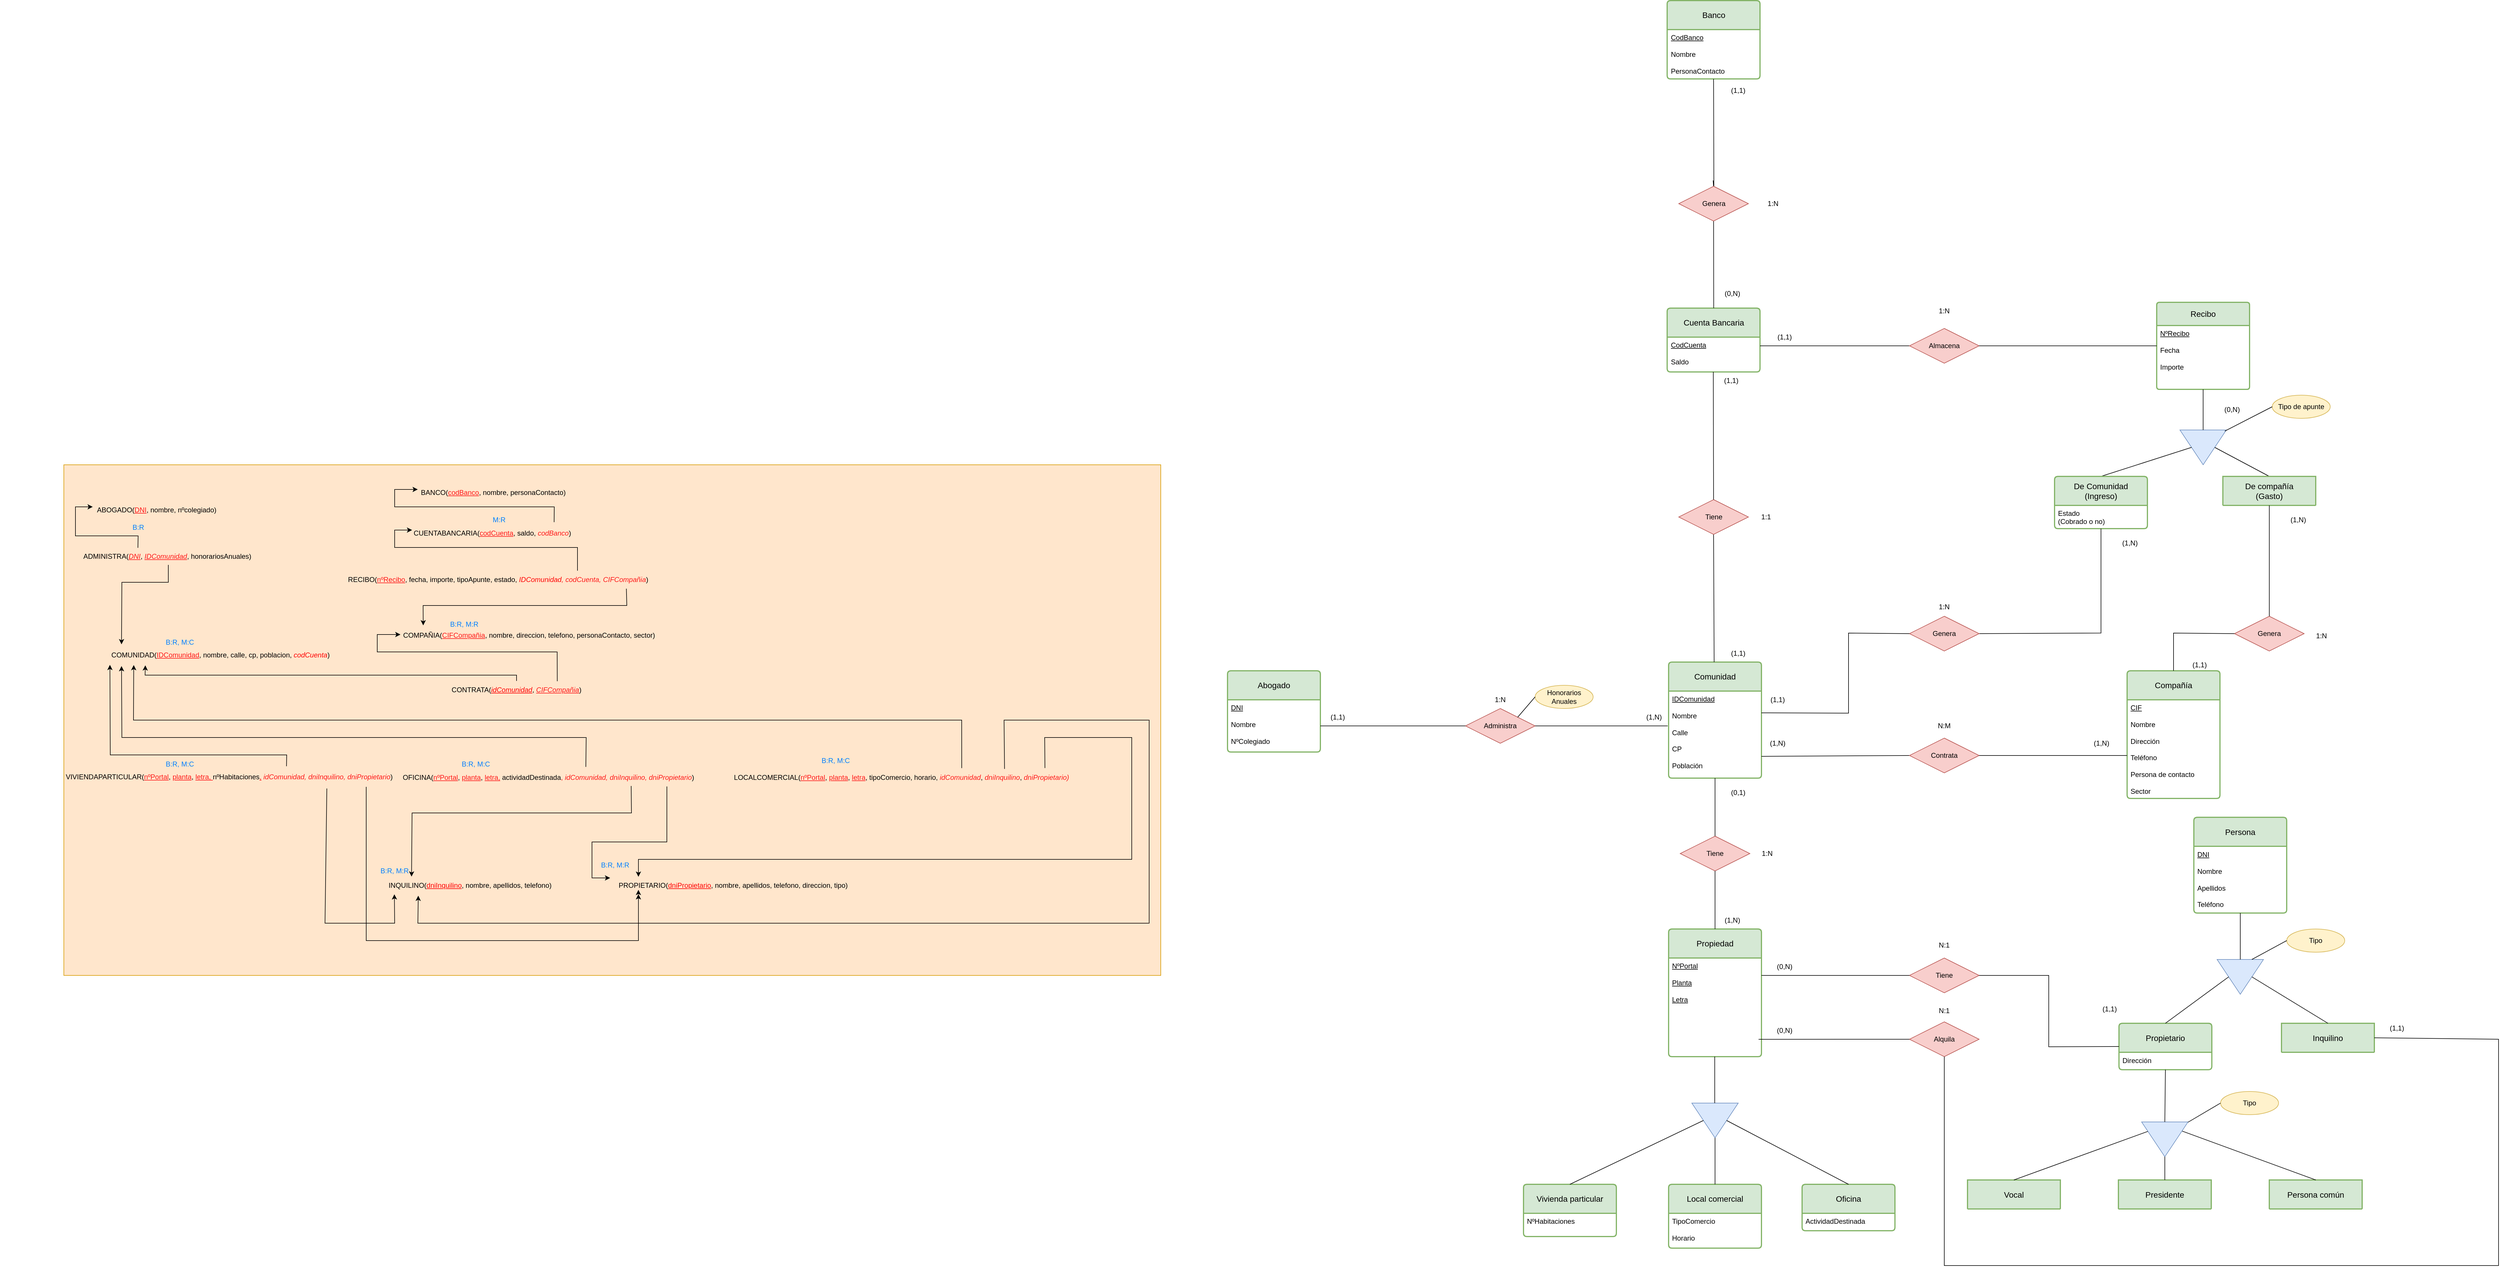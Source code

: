 <mxfile version="23.1.1" type="device">
  <diagram id="R2lEEEUBdFMjLlhIrx00" name="Page-1">
    <mxGraphModel dx="3493" dy="2075" grid="1" gridSize="10" guides="1" tooltips="1" connect="1" arrows="1" fold="1" page="1" pageScale="1" pageWidth="850" pageHeight="1100" math="0" shadow="0" extFonts="Permanent Marker^https://fonts.googleapis.com/css?family=Permanent+Marker">
      <root>
        <mxCell id="0" />
        <mxCell id="1" parent="0" />
        <mxCell id="MXFkP3NZlsPMIFHP9AcY-1" value="Abogado" style="swimlane;childLayout=stackLayout;horizontal=1;startSize=50;horizontalStack=0;rounded=1;fontSize=14;fontStyle=0;strokeWidth=2;resizeParent=0;resizeLast=1;shadow=0;dashed=0;align=center;arcSize=4;whiteSpace=wrap;html=1;fillColor=#d5e8d4;strokeColor=#82b366;" parent="1" vertex="1">
          <mxGeometry x="425" y="205" width="160" height="140" as="geometry" />
        </mxCell>
        <mxCell id="MXFkP3NZlsPMIFHP9AcY-2" value="&lt;u&gt;DNI&lt;br&gt;&lt;/u&gt;&lt;br&gt;Nombre&lt;br&gt;&lt;br&gt;NºColegiado" style="align=left;strokeColor=none;fillColor=none;spacingLeft=4;fontSize=12;verticalAlign=top;resizable=0;rotatable=0;part=1;html=1;" parent="MXFkP3NZlsPMIFHP9AcY-1" vertex="1">
          <mxGeometry y="50" width="160" height="90" as="geometry" />
        </mxCell>
        <mxCell id="MXFkP3NZlsPMIFHP9AcY-3" value="Comunidad" style="swimlane;childLayout=stackLayout;horizontal=1;startSize=50;horizontalStack=0;rounded=1;fontSize=14;fontStyle=0;strokeWidth=2;resizeParent=0;resizeLast=1;shadow=0;dashed=0;align=center;arcSize=4;whiteSpace=wrap;html=1;fillColor=#d5e8d4;strokeColor=#82b366;" parent="1" vertex="1">
          <mxGeometry x="1185" y="190" width="160" height="200" as="geometry" />
        </mxCell>
        <mxCell id="MXFkP3NZlsPMIFHP9AcY-4" value="&lt;u&gt;IDComunidad&lt;/u&gt;&lt;br&gt;&lt;br&gt;Nombre&lt;br&gt;&lt;br&gt;Calle&lt;br&gt;&lt;br&gt;CP&lt;br&gt;&lt;br&gt;Población&lt;br&gt;&lt;br&gt;" style="align=left;strokeColor=none;fillColor=none;spacingLeft=4;fontSize=12;verticalAlign=top;resizable=0;rotatable=0;part=1;html=1;" parent="MXFkP3NZlsPMIFHP9AcY-3" vertex="1">
          <mxGeometry y="50" width="160" height="150" as="geometry" />
        </mxCell>
        <mxCell id="MXFkP3NZlsPMIFHP9AcY-5" value="Compañía" style="swimlane;childLayout=stackLayout;horizontal=1;startSize=50;horizontalStack=0;rounded=1;fontSize=14;fontStyle=0;strokeWidth=2;resizeParent=0;resizeLast=1;shadow=0;dashed=0;align=center;arcSize=4;whiteSpace=wrap;html=1;fillColor=#d5e8d4;strokeColor=#82b366;" parent="1" vertex="1">
          <mxGeometry x="1975" y="205" width="160" height="220" as="geometry" />
        </mxCell>
        <mxCell id="MXFkP3NZlsPMIFHP9AcY-6" value="&lt;u&gt;CIF&lt;/u&gt;&lt;br&gt;&lt;br&gt;Nombre&lt;br&gt;&lt;br&gt;Dirección&lt;br&gt;&lt;br&gt;Teléfono&lt;br&gt;&lt;br&gt;Persona de contacto&lt;br&gt;&lt;br&gt;Sector" style="align=left;strokeColor=none;fillColor=none;spacingLeft=4;fontSize=12;verticalAlign=top;resizable=0;rotatable=0;part=1;html=1;" parent="MXFkP3NZlsPMIFHP9AcY-5" vertex="1">
          <mxGeometry y="50" width="160" height="170" as="geometry" />
        </mxCell>
        <mxCell id="MXFkP3NZlsPMIFHP9AcY-7" value="" style="triangle;whiteSpace=wrap;html=1;rotation=90;fillColor=#dae8fc;strokeColor=#6c8ebf;" parent="1" vertex="1">
          <mxGeometry x="1235" y="940" width="60" height="80" as="geometry" />
        </mxCell>
        <mxCell id="MXFkP3NZlsPMIFHP9AcY-8" value="Vivienda particular" style="swimlane;childLayout=stackLayout;horizontal=1;startSize=50;horizontalStack=0;rounded=1;fontSize=14;fontStyle=0;strokeWidth=2;resizeParent=0;resizeLast=1;shadow=0;dashed=0;align=center;arcSize=4;whiteSpace=wrap;html=1;fillColor=#d5e8d4;strokeColor=#82b366;" parent="1" vertex="1">
          <mxGeometry x="935" y="1090" width="160" height="90" as="geometry" />
        </mxCell>
        <mxCell id="MXFkP3NZlsPMIFHP9AcY-9" value="NºHabitaciones" style="align=left;strokeColor=none;fillColor=none;spacingLeft=4;fontSize=12;verticalAlign=top;resizable=0;rotatable=0;part=1;html=1;" parent="MXFkP3NZlsPMIFHP9AcY-8" vertex="1">
          <mxGeometry y="50" width="160" height="40" as="geometry" />
        </mxCell>
        <mxCell id="MXFkP3NZlsPMIFHP9AcY-10" value="Local comercial" style="swimlane;childLayout=stackLayout;horizontal=1;startSize=50;horizontalStack=0;rounded=1;fontSize=14;fontStyle=0;strokeWidth=2;resizeParent=0;resizeLast=1;shadow=0;dashed=0;align=center;arcSize=4;whiteSpace=wrap;html=1;fillColor=#d5e8d4;strokeColor=#82b366;" parent="1" vertex="1">
          <mxGeometry x="1185" y="1090" width="160" height="110" as="geometry" />
        </mxCell>
        <mxCell id="MXFkP3NZlsPMIFHP9AcY-11" value="TipoComercio&lt;br&gt;&lt;br&gt;Horario" style="align=left;strokeColor=none;fillColor=none;spacingLeft=4;fontSize=12;verticalAlign=top;resizable=0;rotatable=0;part=1;html=1;" parent="MXFkP3NZlsPMIFHP9AcY-10" vertex="1">
          <mxGeometry y="50" width="160" height="60" as="geometry" />
        </mxCell>
        <mxCell id="MXFkP3NZlsPMIFHP9AcY-12" value="Oficina" style="swimlane;childLayout=stackLayout;horizontal=1;startSize=50;horizontalStack=0;rounded=1;fontSize=14;fontStyle=0;strokeWidth=2;resizeParent=0;resizeLast=1;shadow=0;dashed=0;align=center;arcSize=4;whiteSpace=wrap;html=1;fillColor=#d5e8d4;strokeColor=#82b366;" parent="1" vertex="1">
          <mxGeometry x="1415" y="1090" width="160" height="80" as="geometry" />
        </mxCell>
        <mxCell id="MXFkP3NZlsPMIFHP9AcY-13" value="ActividadDestinada" style="align=left;strokeColor=none;fillColor=none;spacingLeft=4;fontSize=12;verticalAlign=top;resizable=0;rotatable=0;part=1;html=1;" parent="MXFkP3NZlsPMIFHP9AcY-12" vertex="1">
          <mxGeometry y="50" width="160" height="30" as="geometry" />
        </mxCell>
        <mxCell id="MXFkP3NZlsPMIFHP9AcY-14" value="Persona común" style="swimlane;childLayout=stackLayout;horizontal=1;startSize=50;horizontalStack=0;rounded=1;fontSize=14;fontStyle=0;strokeWidth=2;resizeParent=0;resizeLast=1;shadow=0;dashed=0;align=center;arcSize=4;whiteSpace=wrap;html=1;fillColor=#d5e8d4;strokeColor=#82b366;" parent="1" vertex="1">
          <mxGeometry x="2220" y="1082.5" width="160" height="50" as="geometry" />
        </mxCell>
        <mxCell id="MXFkP3NZlsPMIFHP9AcY-15" value="Cuenta Bancaria" style="swimlane;childLayout=stackLayout;horizontal=1;startSize=50;horizontalStack=0;rounded=1;fontSize=14;fontStyle=0;strokeWidth=2;resizeParent=0;resizeLast=1;shadow=0;dashed=0;align=center;arcSize=4;whiteSpace=wrap;html=1;fillColor=#d5e8d4;strokeColor=#82b366;" parent="1" vertex="1">
          <mxGeometry x="1182.5" y="-420" width="160" height="110" as="geometry" />
        </mxCell>
        <mxCell id="MXFkP3NZlsPMIFHP9AcY-16" value="&lt;u&gt;CodCuenta&lt;/u&gt;&lt;br&gt;&lt;br&gt;Saldo" style="align=left;strokeColor=none;fillColor=none;spacingLeft=4;fontSize=12;verticalAlign=top;resizable=0;rotatable=0;part=1;html=1;" parent="MXFkP3NZlsPMIFHP9AcY-15" vertex="1">
          <mxGeometry y="50" width="160" height="60" as="geometry" />
        </mxCell>
        <mxCell id="MXFkP3NZlsPMIFHP9AcY-17" value="Banco" style="swimlane;childLayout=stackLayout;horizontal=1;startSize=50;horizontalStack=0;rounded=1;fontSize=14;fontStyle=0;strokeWidth=2;resizeParent=0;resizeLast=1;shadow=0;dashed=0;align=center;arcSize=4;whiteSpace=wrap;html=1;fillColor=#d5e8d4;strokeColor=#82b366;" parent="1" vertex="1">
          <mxGeometry x="1182.5" y="-950" width="160" height="135" as="geometry" />
        </mxCell>
        <mxCell id="MXFkP3NZlsPMIFHP9AcY-18" value="&lt;u&gt;CodBanco&lt;/u&gt;&lt;br&gt;&lt;br&gt;Nombre&lt;br&gt;&lt;br&gt;PersonaContacto" style="align=left;strokeColor=none;fillColor=none;spacingLeft=4;fontSize=12;verticalAlign=top;resizable=0;rotatable=0;part=1;html=1;" parent="MXFkP3NZlsPMIFHP9AcY-17" vertex="1">
          <mxGeometry y="50" width="160" height="85" as="geometry" />
        </mxCell>
        <mxCell id="MXFkP3NZlsPMIFHP9AcY-19" value="Recibo" style="swimlane;childLayout=stackLayout;horizontal=1;startSize=40;horizontalStack=0;rounded=1;fontSize=14;fontStyle=0;strokeWidth=2;resizeParent=0;resizeLast=1;shadow=0;dashed=0;align=center;arcSize=4;whiteSpace=wrap;html=1;fillColor=#d5e8d4;strokeColor=#82b366;" parent="1" vertex="1">
          <mxGeometry x="2026" y="-430" width="160" height="150" as="geometry" />
        </mxCell>
        <mxCell id="MXFkP3NZlsPMIFHP9AcY-20" value="&lt;u&gt;NºRecibo&lt;/u&gt;&lt;br&gt;&lt;br&gt;Fecha&lt;br&gt;&lt;br&gt;Importe" style="align=left;strokeColor=none;fillColor=none;spacingLeft=4;fontSize=12;verticalAlign=top;resizable=0;rotatable=0;part=1;html=1;" parent="MXFkP3NZlsPMIFHP9AcY-19" vertex="1">
          <mxGeometry y="40" width="160" height="110" as="geometry" />
        </mxCell>
        <mxCell id="MXFkP3NZlsPMIFHP9AcY-21" value="" style="triangle;whiteSpace=wrap;html=1;rotation=90;fillColor=#dae8fc;strokeColor=#6c8ebf;" parent="1" vertex="1">
          <mxGeometry x="2010" y="972.5" width="60" height="80" as="geometry" />
        </mxCell>
        <mxCell id="MXFkP3NZlsPMIFHP9AcY-22" value="Propietario" style="swimlane;childLayout=stackLayout;horizontal=1;startSize=50;horizontalStack=0;rounded=1;fontSize=14;fontStyle=0;strokeWidth=2;resizeParent=0;resizeLast=1;shadow=0;dashed=0;align=center;arcSize=4;whiteSpace=wrap;html=1;fillColor=#d5e8d4;strokeColor=#82b366;" parent="1" vertex="1">
          <mxGeometry x="1961" y="812.5" width="160" height="80" as="geometry" />
        </mxCell>
        <mxCell id="MXFkP3NZlsPMIFHP9AcY-23" value="Dirección" style="align=left;strokeColor=none;fillColor=none;spacingLeft=4;fontSize=12;verticalAlign=top;resizable=0;rotatable=0;part=1;html=1;" parent="MXFkP3NZlsPMIFHP9AcY-22" vertex="1">
          <mxGeometry y="50" width="160" height="30" as="geometry" />
        </mxCell>
        <mxCell id="MXFkP3NZlsPMIFHP9AcY-24" value="" style="triangle;whiteSpace=wrap;html=1;rotation=90;fillColor=#dae8fc;strokeColor=#6c8ebf;" parent="1" vertex="1">
          <mxGeometry x="2076" y="-220" width="60" height="80" as="geometry" />
        </mxCell>
        <mxCell id="MXFkP3NZlsPMIFHP9AcY-25" value="Tipo de apunte" style="ellipse;whiteSpace=wrap;html=1;align=center;fillColor=#fff2cc;strokeColor=#d6b656;" parent="1" vertex="1">
          <mxGeometry x="2225" y="-270" width="100" height="40" as="geometry" />
        </mxCell>
        <mxCell id="MXFkP3NZlsPMIFHP9AcY-26" value="" style="endArrow=none;html=1;rounded=0;exitX=0.033;exitY=0.033;exitDx=0;exitDy=0;exitPerimeter=0;entryX=0;entryY=0.5;entryDx=0;entryDy=0;" parent="1" source="MXFkP3NZlsPMIFHP9AcY-24" target="MXFkP3NZlsPMIFHP9AcY-25" edge="1">
          <mxGeometry width="50" height="50" relative="1" as="geometry">
            <mxPoint x="2435" y="-150" as="sourcePoint" />
            <mxPoint x="2345" y="-200" as="targetPoint" />
          </mxGeometry>
        </mxCell>
        <mxCell id="MXFkP3NZlsPMIFHP9AcY-27" value="Administra" style="shape=rhombus;perimeter=rhombusPerimeter;whiteSpace=wrap;html=1;align=center;fillColor=#f8cecc;strokeColor=#b85450;" parent="1" vertex="1">
          <mxGeometry x="835" y="270" width="120" height="60" as="geometry" />
        </mxCell>
        <mxCell id="MXFkP3NZlsPMIFHP9AcY-28" value="" style="endArrow=none;html=1;rounded=0;entryX=1;entryY=0.5;entryDx=0;entryDy=0;exitX=0;exitY=0.5;exitDx=0;exitDy=0;" parent="1" source="MXFkP3NZlsPMIFHP9AcY-27" target="MXFkP3NZlsPMIFHP9AcY-2" edge="1">
          <mxGeometry width="50" height="50" relative="1" as="geometry">
            <mxPoint x="725" y="580" as="sourcePoint" />
            <mxPoint x="775" y="530" as="targetPoint" />
          </mxGeometry>
        </mxCell>
        <mxCell id="MXFkP3NZlsPMIFHP9AcY-29" value="" style="endArrow=none;html=1;rounded=0;entryX=1;entryY=0.5;entryDx=0;entryDy=0;exitX=-0.01;exitY=0.4;exitDx=0;exitDy=0;exitPerimeter=0;" parent="1" source="MXFkP3NZlsPMIFHP9AcY-4" target="MXFkP3NZlsPMIFHP9AcY-27" edge="1">
          <mxGeometry width="50" height="50" relative="1" as="geometry">
            <mxPoint x="1005" y="350" as="sourcePoint" />
            <mxPoint x="945" y="314.5" as="targetPoint" />
          </mxGeometry>
        </mxCell>
        <mxCell id="MXFkP3NZlsPMIFHP9AcY-30" value="Honorarios Anuales" style="ellipse;whiteSpace=wrap;html=1;align=center;fillColor=#fff2cc;strokeColor=#d6b656;" parent="1" vertex="1">
          <mxGeometry x="955" y="230" width="100" height="40" as="geometry" />
        </mxCell>
        <mxCell id="MXFkP3NZlsPMIFHP9AcY-31" value="" style="endArrow=none;html=1;rounded=0;entryX=1;entryY=0;entryDx=0;entryDy=0;exitX=0;exitY=0.5;exitDx=0;exitDy=0;" parent="1" source="MXFkP3NZlsPMIFHP9AcY-30" target="MXFkP3NZlsPMIFHP9AcY-27" edge="1">
          <mxGeometry width="50" height="50" relative="1" as="geometry">
            <mxPoint x="755" y="480" as="sourcePoint" />
            <mxPoint x="805" y="430" as="targetPoint" />
          </mxGeometry>
        </mxCell>
        <mxCell id="MXFkP3NZlsPMIFHP9AcY-32" value="" style="endArrow=none;html=1;rounded=0;exitX=0;exitY=0.5;exitDx=0;exitDy=0;entryX=1;entryY=0.75;entryDx=0;entryDy=0;" parent="1" source="MXFkP3NZlsPMIFHP9AcY-33" target="MXFkP3NZlsPMIFHP9AcY-4" edge="1">
          <mxGeometry width="50" height="50" relative="1" as="geometry">
            <mxPoint x="1765" y="360" as="sourcePoint" />
            <mxPoint x="1376" y="360" as="targetPoint" />
          </mxGeometry>
        </mxCell>
        <mxCell id="MXFkP3NZlsPMIFHP9AcY-33" value="Contrata" style="shape=rhombus;perimeter=rhombusPerimeter;whiteSpace=wrap;html=1;align=center;fillColor=#f8cecc;strokeColor=#b85450;" parent="1" vertex="1">
          <mxGeometry x="1600" y="321" width="120" height="60" as="geometry" />
        </mxCell>
        <mxCell id="MXFkP3NZlsPMIFHP9AcY-34" value="" style="endArrow=none;html=1;rounded=0;entryX=1;entryY=0.5;entryDx=0;entryDy=0;exitX=0;exitY=0.565;exitDx=0;exitDy=0;exitPerimeter=0;" parent="1" source="MXFkP3NZlsPMIFHP9AcY-6" target="MXFkP3NZlsPMIFHP9AcY-33" edge="1">
          <mxGeometry width="50" height="50" relative="1" as="geometry">
            <mxPoint x="2215" y="315" as="sourcePoint" />
            <mxPoint x="1715" y="319" as="targetPoint" />
          </mxGeometry>
        </mxCell>
        <mxCell id="MXFkP3NZlsPMIFHP9AcY-35" value="" style="endArrow=none;html=1;rounded=0;entryX=1;entryY=0.5;entryDx=0;entryDy=0;exitX=0.5;exitY=0;exitDx=0;exitDy=0;" parent="1" source="MXFkP3NZlsPMIFHP9AcY-10" target="MXFkP3NZlsPMIFHP9AcY-7" edge="1">
          <mxGeometry width="50" height="50" relative="1" as="geometry">
            <mxPoint x="1515" y="1120" as="sourcePoint" />
            <mxPoint x="1565" y="1070" as="targetPoint" />
          </mxGeometry>
        </mxCell>
        <mxCell id="MXFkP3NZlsPMIFHP9AcY-36" value="" style="endArrow=none;html=1;rounded=0;entryX=0.5;entryY=0;entryDx=0;entryDy=0;exitX=0.5;exitY=0;exitDx=0;exitDy=0;" parent="1" source="MXFkP3NZlsPMIFHP9AcY-12" target="MXFkP3NZlsPMIFHP9AcY-7" edge="1">
          <mxGeometry width="50" height="50" relative="1" as="geometry">
            <mxPoint x="1515" y="1120" as="sourcePoint" />
            <mxPoint x="1565" y="1070" as="targetPoint" />
          </mxGeometry>
        </mxCell>
        <mxCell id="MXFkP3NZlsPMIFHP9AcY-37" value="" style="endArrow=none;html=1;rounded=0;entryX=0.5;entryY=1;entryDx=0;entryDy=0;exitX=0.5;exitY=0;exitDx=0;exitDy=0;" parent="1" source="MXFkP3NZlsPMIFHP9AcY-8" target="MXFkP3NZlsPMIFHP9AcY-7" edge="1">
          <mxGeometry width="50" height="50" relative="1" as="geometry">
            <mxPoint x="1515" y="1120" as="sourcePoint" />
            <mxPoint x="1565" y="1070" as="targetPoint" />
          </mxGeometry>
        </mxCell>
        <mxCell id="MXFkP3NZlsPMIFHP9AcY-38" value="" style="endArrow=none;html=1;rounded=0;entryX=0.5;entryY=1;entryDx=0;entryDy=0;exitX=0;exitY=0.5;exitDx=0;exitDy=0;" parent="1" source="MXFkP3NZlsPMIFHP9AcY-21" target="MXFkP3NZlsPMIFHP9AcY-23" edge="1">
          <mxGeometry width="50" height="50" relative="1" as="geometry">
            <mxPoint x="2045.23" y="1192.5" as="sourcePoint" />
            <mxPoint x="2045.23" y="1102.5" as="targetPoint" />
          </mxGeometry>
        </mxCell>
        <mxCell id="MXFkP3NZlsPMIFHP9AcY-39" value="Tiene" style="shape=rhombus;perimeter=rhombusPerimeter;whiteSpace=wrap;html=1;align=center;fillColor=#f8cecc;strokeColor=#b85450;" parent="1" vertex="1">
          <mxGeometry x="1600" y="700" width="120" height="60" as="geometry" />
        </mxCell>
        <mxCell id="MXFkP3NZlsPMIFHP9AcY-40" value="Alquila" style="shape=rhombus;perimeter=rhombusPerimeter;whiteSpace=wrap;html=1;align=center;fillColor=#f8cecc;strokeColor=#b85450;" parent="1" vertex="1">
          <mxGeometry x="1600" y="810" width="120" height="60" as="geometry" />
        </mxCell>
        <mxCell id="MXFkP3NZlsPMIFHP9AcY-41" value="1:N" style="text;html=1;strokeColor=none;fillColor=none;align=center;verticalAlign=middle;whiteSpace=wrap;rounded=0;" parent="1" vertex="1">
          <mxGeometry x="865" y="240" width="60" height="30" as="geometry" />
        </mxCell>
        <mxCell id="MXFkP3NZlsPMIFHP9AcY-42" value="(1,N)" style="text;html=1;strokeColor=none;fillColor=none;align=center;verticalAlign=middle;whiteSpace=wrap;rounded=0;" parent="1" vertex="1">
          <mxGeometry x="1130" y="270" width="60" height="30" as="geometry" />
        </mxCell>
        <mxCell id="MXFkP3NZlsPMIFHP9AcY-43" value="N:M" style="text;html=1;strokeColor=none;fillColor=none;align=center;verticalAlign=middle;whiteSpace=wrap;rounded=0;" parent="1" vertex="1">
          <mxGeometry x="1630" y="285" width="60" height="30" as="geometry" />
        </mxCell>
        <mxCell id="MXFkP3NZlsPMIFHP9AcY-44" value="(1,N)" style="text;html=1;strokeColor=none;fillColor=none;align=center;verticalAlign=middle;whiteSpace=wrap;rounded=0;" parent="1" vertex="1">
          <mxGeometry x="1342.5" y="315" width="60" height="30" as="geometry" />
        </mxCell>
        <mxCell id="MXFkP3NZlsPMIFHP9AcY-45" value="(1,N)" style="text;html=1;strokeColor=none;fillColor=none;align=center;verticalAlign=middle;whiteSpace=wrap;rounded=0;" parent="1" vertex="1">
          <mxGeometry x="1901" y="315" width="60" height="30" as="geometry" />
        </mxCell>
        <mxCell id="MXFkP3NZlsPMIFHP9AcY-46" value="Tiene" style="shape=rhombus;perimeter=rhombusPerimeter;whiteSpace=wrap;html=1;align=center;fillColor=#f8cecc;strokeColor=#b85450;" parent="1" vertex="1">
          <mxGeometry x="1205" y="490" width="120" height="60" as="geometry" />
        </mxCell>
        <mxCell id="MXFkP3NZlsPMIFHP9AcY-47" value="Propiedad" style="swimlane;childLayout=stackLayout;horizontal=1;startSize=50;horizontalStack=0;rounded=1;fontSize=14;fontStyle=0;strokeWidth=2;resizeParent=0;resizeLast=1;shadow=0;dashed=0;align=center;arcSize=4;whiteSpace=wrap;html=1;fillColor=#d5e8d4;strokeColor=#82b366;" parent="1" vertex="1">
          <mxGeometry x="1185" y="650" width="160" height="220" as="geometry" />
        </mxCell>
        <mxCell id="MXFkP3NZlsPMIFHP9AcY-48" value="&lt;u&gt;NºPortal&lt;br style=&quot;border-color: var(--border-color);&quot;&gt;&lt;br style=&quot;border-color: var(--border-color);&quot;&gt;Planta&lt;br style=&quot;border-color: var(--border-color);&quot;&gt;&lt;br style=&quot;border-color: var(--border-color);&quot;&gt;Letra&lt;/u&gt;" style="align=left;strokeColor=none;fillColor=none;spacingLeft=4;fontSize=12;verticalAlign=top;resizable=0;rotatable=0;part=1;html=1;" parent="MXFkP3NZlsPMIFHP9AcY-47" vertex="1">
          <mxGeometry y="50" width="160" height="170" as="geometry" />
        </mxCell>
        <mxCell id="MXFkP3NZlsPMIFHP9AcY-49" value="" style="endArrow=none;html=1;rounded=0;exitX=0.5;exitY=0;exitDx=0;exitDy=0;entryX=0.5;entryY=1;entryDx=0;entryDy=0;" parent="1" source="MXFkP3NZlsPMIFHP9AcY-47" target="MXFkP3NZlsPMIFHP9AcY-46" edge="1">
          <mxGeometry width="50" height="50" relative="1" as="geometry">
            <mxPoint x="1405" y="610" as="sourcePoint" />
            <mxPoint x="1455" y="560" as="targetPoint" />
          </mxGeometry>
        </mxCell>
        <mxCell id="MXFkP3NZlsPMIFHP9AcY-50" value="" style="endArrow=none;html=1;rounded=0;entryX=0.5;entryY=1;entryDx=0;entryDy=0;exitX=0.5;exitY=0;exitDx=0;exitDy=0;" parent="1" source="MXFkP3NZlsPMIFHP9AcY-46" target="MXFkP3NZlsPMIFHP9AcY-4" edge="1">
          <mxGeometry width="50" height="50" relative="1" as="geometry">
            <mxPoint x="1405" y="610" as="sourcePoint" />
            <mxPoint x="1455" y="560" as="targetPoint" />
          </mxGeometry>
        </mxCell>
        <mxCell id="MXFkP3NZlsPMIFHP9AcY-51" value="" style="endArrow=none;html=1;rounded=0;entryX=0.5;entryY=1;entryDx=0;entryDy=0;exitX=0.5;exitY=0;exitDx=0;exitDy=0;" parent="1" edge="1">
          <mxGeometry width="50" height="50" relative="1" as="geometry">
            <mxPoint x="1264.5" y="950" as="sourcePoint" />
            <mxPoint x="1264.5" y="870" as="targetPoint" />
          </mxGeometry>
        </mxCell>
        <mxCell id="MXFkP3NZlsPMIFHP9AcY-52" value="1:N" style="text;html=1;strokeColor=none;fillColor=none;align=center;verticalAlign=middle;whiteSpace=wrap;rounded=0;" parent="1" vertex="1">
          <mxGeometry x="1325" y="505" width="60" height="30" as="geometry" />
        </mxCell>
        <mxCell id="MXFkP3NZlsPMIFHP9AcY-53" value="(0,1)" style="text;html=1;strokeColor=none;fillColor=none;align=center;verticalAlign=middle;whiteSpace=wrap;rounded=0;" parent="1" vertex="1">
          <mxGeometry x="1275" y="400" width="60" height="30" as="geometry" />
        </mxCell>
        <mxCell id="MXFkP3NZlsPMIFHP9AcY-54" value="(1,N)" style="text;html=1;strokeColor=none;fillColor=none;align=center;verticalAlign=middle;whiteSpace=wrap;rounded=0;" parent="1" vertex="1">
          <mxGeometry x="1265" y="620" width="60" height="30" as="geometry" />
        </mxCell>
        <mxCell id="MXFkP3NZlsPMIFHP9AcY-55" value="" style="endArrow=none;html=1;rounded=0;entryX=0;entryY=0.5;entryDx=0;entryDy=0;exitX=0.969;exitY=0.824;exitDx=0;exitDy=0;exitPerimeter=0;" parent="1" source="MXFkP3NZlsPMIFHP9AcY-48" target="MXFkP3NZlsPMIFHP9AcY-40" edge="1">
          <mxGeometry width="50" height="50" relative="1" as="geometry">
            <mxPoint x="1480" y="810" as="sourcePoint" />
            <mxPoint x="1985" y="1000" as="targetPoint" />
          </mxGeometry>
        </mxCell>
        <mxCell id="MXFkP3NZlsPMIFHP9AcY-56" value="" style="endArrow=none;html=1;rounded=0;exitX=0;exitY=0.5;exitDx=0;exitDy=0;" parent="1" source="MXFkP3NZlsPMIFHP9AcY-39" edge="1">
          <mxGeometry width="50" height="50" relative="1" as="geometry">
            <mxPoint x="1985" y="860" as="sourcePoint" />
            <mxPoint x="1345" y="730" as="targetPoint" />
          </mxGeometry>
        </mxCell>
        <mxCell id="MXFkP3NZlsPMIFHP9AcY-57" value="Presidente" style="swimlane;childLayout=stackLayout;horizontal=1;startSize=50;horizontalStack=0;rounded=1;fontSize=14;fontStyle=0;strokeWidth=2;resizeParent=0;resizeLast=1;shadow=0;dashed=0;align=center;arcSize=4;whiteSpace=wrap;html=1;fillColor=#d5e8d4;strokeColor=#82b366;" parent="1" vertex="1">
          <mxGeometry x="1960" y="1082.5" width="160" height="50" as="geometry" />
        </mxCell>
        <mxCell id="MXFkP3NZlsPMIFHP9AcY-58" value="Vocal" style="swimlane;childLayout=stackLayout;horizontal=1;startSize=50;horizontalStack=0;rounded=1;fontSize=14;fontStyle=0;strokeWidth=2;resizeParent=0;resizeLast=1;shadow=0;dashed=0;align=center;arcSize=4;whiteSpace=wrap;html=1;fillColor=#d5e8d4;strokeColor=#82b366;" parent="1" vertex="1">
          <mxGeometry x="1700" y="1082.5" width="160" height="50" as="geometry" />
        </mxCell>
        <mxCell id="MXFkP3NZlsPMIFHP9AcY-59" value="" style="endArrow=none;html=1;rounded=0;entryX=1;entryY=0.5;entryDx=0;entryDy=0;exitX=0.5;exitY=0;exitDx=0;exitDy=0;" parent="1" source="MXFkP3NZlsPMIFHP9AcY-57" target="MXFkP3NZlsPMIFHP9AcY-21" edge="1">
          <mxGeometry width="50" height="50" relative="1" as="geometry">
            <mxPoint x="1939" y="1240.5" as="sourcePoint" />
            <mxPoint x="1871" y="1142.5" as="targetPoint" />
          </mxGeometry>
        </mxCell>
        <mxCell id="MXFkP3NZlsPMIFHP9AcY-60" value="" style="endArrow=none;html=1;rounded=0;entryX=0.272;entryY=0.867;entryDx=0;entryDy=0;exitX=0.5;exitY=0;exitDx=0;exitDy=0;entryPerimeter=0;" parent="1" source="MXFkP3NZlsPMIFHP9AcY-58" target="MXFkP3NZlsPMIFHP9AcY-21" edge="1">
          <mxGeometry width="50" height="50" relative="1" as="geometry">
            <mxPoint x="1922" y="1235.5" as="sourcePoint" />
            <mxPoint x="1641" y="1112.5" as="targetPoint" />
          </mxGeometry>
        </mxCell>
        <mxCell id="MXFkP3NZlsPMIFHP9AcY-61" value="" style="endArrow=none;html=1;rounded=0;entryX=0.264;entryY=0.125;entryDx=0;entryDy=0;exitX=0.5;exitY=0;exitDx=0;exitDy=0;entryPerimeter=0;" parent="1" source="MXFkP3NZlsPMIFHP9AcY-14" target="MXFkP3NZlsPMIFHP9AcY-21" edge="1">
          <mxGeometry width="50" height="50" relative="1" as="geometry">
            <mxPoint x="1816" y="1272.5" as="sourcePoint" />
            <mxPoint x="2022" y="1148.5" as="targetPoint" />
          </mxGeometry>
        </mxCell>
        <mxCell id="MXFkP3NZlsPMIFHP9AcY-62" value="" style="endArrow=none;html=1;rounded=0;entryX=0.5;entryY=1;entryDx=0;entryDy=0;exitX=0.5;exitY=0;exitDx=0;exitDy=0;" parent="1" target="MXFkP3NZlsPMIFHP9AcY-63" edge="1">
          <mxGeometry width="50" height="50" relative="1" as="geometry">
            <mxPoint x="1263.46" y="190" as="sourcePoint" />
            <mxPoint x="1263.46" y="90" as="targetPoint" />
          </mxGeometry>
        </mxCell>
        <mxCell id="MXFkP3NZlsPMIFHP9AcY-63" value="Tiene" style="shape=rhombus;perimeter=rhombusPerimeter;whiteSpace=wrap;html=1;align=center;fillColor=#f8cecc;strokeColor=#b85450;" parent="1" vertex="1">
          <mxGeometry x="1202.5" y="-90" width="120" height="60" as="geometry" />
        </mxCell>
        <mxCell id="MXFkP3NZlsPMIFHP9AcY-64" value="" style="endArrow=none;html=1;rounded=0;exitX=0.5;exitY=0;exitDx=0;exitDy=0;" parent="1" source="MXFkP3NZlsPMIFHP9AcY-63" edge="1">
          <mxGeometry width="50" height="50" relative="1" as="geometry">
            <mxPoint x="1261.5" y="-210" as="sourcePoint" />
            <mxPoint x="1262" y="-310" as="targetPoint" />
          </mxGeometry>
        </mxCell>
        <mxCell id="MXFkP3NZlsPMIFHP9AcY-65" value="Persona" style="swimlane;childLayout=stackLayout;horizontal=1;startSize=50;horizontalStack=0;rounded=1;fontSize=14;fontStyle=0;strokeWidth=2;resizeParent=0;resizeLast=1;shadow=0;dashed=0;align=center;arcSize=4;whiteSpace=wrap;html=1;fillColor=#d5e8d4;strokeColor=#82b366;" parent="1" vertex="1">
          <mxGeometry x="2090" y="457.5" width="160" height="165" as="geometry" />
        </mxCell>
        <mxCell id="MXFkP3NZlsPMIFHP9AcY-66" value="&lt;u&gt;DNI&lt;/u&gt;&lt;br&gt;&lt;br&gt;Nombre&lt;br&gt;&lt;br&gt;Apellidos&lt;br&gt;&lt;br&gt;Teléfono&lt;br&gt;&lt;br&gt;" style="align=left;strokeColor=none;fillColor=none;spacingLeft=4;fontSize=12;verticalAlign=top;resizable=0;rotatable=0;part=1;html=1;" parent="MXFkP3NZlsPMIFHP9AcY-65" vertex="1">
          <mxGeometry y="50" width="160" height="115" as="geometry" />
        </mxCell>
        <mxCell id="MXFkP3NZlsPMIFHP9AcY-67" value="Inquilino" style="swimlane;childLayout=stackLayout;horizontal=1;startSize=50;horizontalStack=0;rounded=1;fontSize=14;fontStyle=0;strokeWidth=2;resizeParent=0;resizeLast=1;shadow=0;dashed=0;align=center;arcSize=4;whiteSpace=wrap;html=1;fillColor=#d5e8d4;strokeColor=#82b366;" parent="1" vertex="1">
          <mxGeometry x="2241" y="812.5" width="160" height="50" as="geometry" />
        </mxCell>
        <mxCell id="MXFkP3NZlsPMIFHP9AcY-68" value="" style="triangle;whiteSpace=wrap;html=1;rotation=90;fillColor=#dae8fc;strokeColor=#6c8ebf;" parent="1" vertex="1">
          <mxGeometry x="2140" y="692.5" width="60" height="80" as="geometry" />
        </mxCell>
        <mxCell id="MXFkP3NZlsPMIFHP9AcY-69" value="" style="endArrow=none;html=1;rounded=0;entryX=0.5;entryY=1;entryDx=0;entryDy=0;exitX=0.5;exitY=0;exitDx=0;exitDy=0;" parent="1" source="MXFkP3NZlsPMIFHP9AcY-22" target="MXFkP3NZlsPMIFHP9AcY-68" edge="1">
          <mxGeometry width="50" height="50" relative="1" as="geometry">
            <mxPoint x="1720" y="982.5" as="sourcePoint" />
            <mxPoint x="1770" y="932.5" as="targetPoint" />
          </mxGeometry>
        </mxCell>
        <mxCell id="MXFkP3NZlsPMIFHP9AcY-70" value="" style="endArrow=none;html=1;rounded=0;entryX=0.5;entryY=0;entryDx=0;entryDy=0;exitX=0.5;exitY=0;exitDx=0;exitDy=0;" parent="1" source="MXFkP3NZlsPMIFHP9AcY-67" target="MXFkP3NZlsPMIFHP9AcY-68" edge="1">
          <mxGeometry width="50" height="50" relative="1" as="geometry">
            <mxPoint x="1720" y="982.5" as="sourcePoint" />
            <mxPoint x="1770" y="932.5" as="targetPoint" />
          </mxGeometry>
        </mxCell>
        <mxCell id="MXFkP3NZlsPMIFHP9AcY-72" value="" style="endArrow=none;html=1;rounded=0;exitX=0.5;exitY=1;exitDx=0;exitDy=0;entryX=1;entryY=0.5;entryDx=0;entryDy=0;" parent="1" source="MXFkP3NZlsPMIFHP9AcY-40" target="MXFkP3NZlsPMIFHP9AcY-67" edge="1">
          <mxGeometry width="50" height="50" relative="1" as="geometry">
            <mxPoint x="1775" y="1220" as="sourcePoint" />
            <mxPoint x="2530" y="770" as="targetPoint" />
            <Array as="points">
              <mxPoint x="1660" y="1230" />
              <mxPoint x="2615" y="1230" />
              <mxPoint x="2615" y="840" />
            </Array>
          </mxGeometry>
        </mxCell>
        <mxCell id="MXFkP3NZlsPMIFHP9AcY-73" value="" style="endArrow=none;html=1;rounded=0;entryX=0.5;entryY=1;entryDx=0;entryDy=0;exitX=0.5;exitY=0;exitDx=0;exitDy=0;" parent="1" edge="1">
          <mxGeometry width="50" height="50" relative="1" as="geometry">
            <mxPoint x="2170" y="702.5" as="sourcePoint" />
            <mxPoint x="2170" y="622.5" as="targetPoint" />
          </mxGeometry>
        </mxCell>
        <mxCell id="MXFkP3NZlsPMIFHP9AcY-74" value="" style="endArrow=none;html=1;rounded=0;entryX=1;entryY=0.25;entryDx=0;entryDy=0;exitX=0;exitY=0.5;exitDx=0;exitDy=0;" parent="1" source="MXFkP3NZlsPMIFHP9AcY-75" target="MXFkP3NZlsPMIFHP9AcY-16" edge="1">
          <mxGeometry width="50" height="50" relative="1" as="geometry">
            <mxPoint x="1545" y="-115" as="sourcePoint" />
            <mxPoint x="1445" y="-100" as="targetPoint" />
          </mxGeometry>
        </mxCell>
        <mxCell id="MXFkP3NZlsPMIFHP9AcY-75" value="Almacena" style="shape=rhombus;perimeter=rhombusPerimeter;whiteSpace=wrap;html=1;align=center;fillColor=#f8cecc;strokeColor=#b85450;" parent="1" vertex="1">
          <mxGeometry x="1600" y="-385" width="120" height="60" as="geometry" />
        </mxCell>
        <mxCell id="MXFkP3NZlsPMIFHP9AcY-76" value="" style="endArrow=none;html=1;rounded=0;entryX=1;entryY=0.5;entryDx=0;entryDy=0;exitX=0;exitY=0.5;exitDx=0;exitDy=0;" parent="1" source="MXFkP3NZlsPMIFHP9AcY-19" target="MXFkP3NZlsPMIFHP9AcY-75" edge="1">
          <mxGeometry width="50" height="50" relative="1" as="geometry">
            <mxPoint x="1970" y="-340" as="sourcePoint" />
            <mxPoint x="1795" y="-355.0" as="targetPoint" />
          </mxGeometry>
        </mxCell>
        <mxCell id="MXFkP3NZlsPMIFHP9AcY-77" value="" style="endArrow=none;html=1;rounded=0;entryX=0.5;entryY=1;entryDx=0;entryDy=0;exitX=0;exitY=0.5;exitDx=0;exitDy=0;" parent="1" source="MXFkP3NZlsPMIFHP9AcY-24" target="MXFkP3NZlsPMIFHP9AcY-20" edge="1">
          <mxGeometry width="50" height="50" relative="1" as="geometry">
            <mxPoint x="2115" y="-180" as="sourcePoint" />
            <mxPoint x="2115" y="-260" as="targetPoint" />
          </mxGeometry>
        </mxCell>
        <mxCell id="MXFkP3NZlsPMIFHP9AcY-78" value="" style="endArrow=none;html=1;rounded=0;entryX=0.5;entryY=1;entryDx=0;entryDy=0;exitX=0.5;exitY=0;exitDx=0;exitDy=0;" parent="1" source="MXFkP3NZlsPMIFHP9AcY-80" target="MXFkP3NZlsPMIFHP9AcY-24" edge="1">
          <mxGeometry width="50" height="50" relative="1" as="geometry">
            <mxPoint x="2125" y="-30.0" as="sourcePoint" />
            <mxPoint x="1985" y="150" as="targetPoint" />
          </mxGeometry>
        </mxCell>
        <mxCell id="MXFkP3NZlsPMIFHP9AcY-79" value="" style="endArrow=none;html=1;rounded=0;entryX=0.5;entryY=0;entryDx=0;entryDy=0;exitX=0.5;exitY=0;exitDx=0;exitDy=0;" parent="1" source="MXFkP3NZlsPMIFHP9AcY-82" target="MXFkP3NZlsPMIFHP9AcY-24" edge="1">
          <mxGeometry width="50" height="50" relative="1" as="geometry">
            <mxPoint x="2405" y="-30.0" as="sourcePoint" />
            <mxPoint x="1985" y="30" as="targetPoint" />
          </mxGeometry>
        </mxCell>
        <mxCell id="MXFkP3NZlsPMIFHP9AcY-80" value="De Comunidad&lt;br&gt;(Ingreso)" style="swimlane;childLayout=stackLayout;horizontal=1;startSize=50;horizontalStack=0;rounded=1;fontSize=14;fontStyle=0;strokeWidth=2;resizeParent=0;resizeLast=1;shadow=0;dashed=0;align=center;arcSize=4;whiteSpace=wrap;html=1;fillColor=#d5e8d4;strokeColor=#82b366;" parent="1" vertex="1">
          <mxGeometry x="1850" y="-130" width="160" height="90" as="geometry" />
        </mxCell>
        <mxCell id="MXFkP3NZlsPMIFHP9AcY-81" value="Estado&lt;br&gt;(Cobrado o no)" style="align=left;strokeColor=none;fillColor=none;spacingLeft=4;fontSize=12;verticalAlign=top;resizable=0;rotatable=0;part=1;html=1;" parent="MXFkP3NZlsPMIFHP9AcY-80" vertex="1">
          <mxGeometry y="50" width="160" height="40" as="geometry" />
        </mxCell>
        <mxCell id="MXFkP3NZlsPMIFHP9AcY-82" value="De compañía&lt;br&gt;(Gasto)" style="swimlane;childLayout=stackLayout;horizontal=1;startSize=50;horizontalStack=0;rounded=1;fontSize=14;fontStyle=0;strokeWidth=2;resizeParent=0;resizeLast=1;shadow=0;dashed=0;align=center;arcSize=4;whiteSpace=wrap;html=1;fillColor=#d5e8d4;strokeColor=#82b366;" parent="1" vertex="1">
          <mxGeometry x="2140" y="-130" width="160" height="50" as="geometry" />
        </mxCell>
        <mxCell id="MXFkP3NZlsPMIFHP9AcY-83" value="" style="endArrow=none;html=1;rounded=0;exitX=0.5;exitY=0;exitDx=0;exitDy=0;" parent="1" source="MXFkP3NZlsPMIFHP9AcY-92" edge="1">
          <mxGeometry width="50" height="50" relative="1" as="geometry">
            <mxPoint x="1262.73" y="-420" as="sourcePoint" />
            <mxPoint x="1261.73" y="-640" as="targetPoint" />
          </mxGeometry>
        </mxCell>
        <mxCell id="MXFkP3NZlsPMIFHP9AcY-84" value="" style="endArrow=none;html=1;rounded=0;entryX=0.5;entryY=1;entryDx=0;entryDy=0;" parent="1" target="MXFkP3NZlsPMIFHP9AcY-18" edge="1">
          <mxGeometry width="50" height="50" relative="1" as="geometry">
            <mxPoint x="1263" y="-630" as="sourcePoint" />
            <mxPoint x="1315" y="-850" as="targetPoint" />
          </mxGeometry>
        </mxCell>
        <mxCell id="MXFkP3NZlsPMIFHP9AcY-85" value="" style="endArrow=none;html=1;rounded=0;entryX=0.5;entryY=1;entryDx=0;entryDy=0;exitX=1;exitY=0.5;exitDx=0;exitDy=0;" parent="1" source="MXFkP3NZlsPMIFHP9AcY-86" target="MXFkP3NZlsPMIFHP9AcY-80" edge="1">
          <mxGeometry width="50" height="50" relative="1" as="geometry">
            <mxPoint x="1915" y="140" as="sourcePoint" />
            <mxPoint x="1935" y="20" as="targetPoint" />
            <Array as="points">
              <mxPoint x="1930" y="140" />
            </Array>
          </mxGeometry>
        </mxCell>
        <mxCell id="MXFkP3NZlsPMIFHP9AcY-86" value="Genera" style="shape=rhombus;perimeter=rhombusPerimeter;whiteSpace=wrap;html=1;align=center;fillColor=#f8cecc;strokeColor=#b85450;" parent="1" vertex="1">
          <mxGeometry x="1600" y="111" width="120" height="60" as="geometry" />
        </mxCell>
        <mxCell id="MXFkP3NZlsPMIFHP9AcY-87" value="" style="endArrow=none;html=1;rounded=0;entryX=0;entryY=0.5;entryDx=0;entryDy=0;exitX=1;exitY=0.25;exitDx=0;exitDy=0;" parent="1" source="MXFkP3NZlsPMIFHP9AcY-4" target="MXFkP3NZlsPMIFHP9AcY-86" edge="1">
          <mxGeometry width="50" height="50" relative="1" as="geometry">
            <mxPoint x="1885" y="70" as="sourcePoint" />
            <mxPoint x="1935" y="20" as="targetPoint" />
            <Array as="points">
              <mxPoint x="1495" y="278" />
              <mxPoint x="1495" y="140" />
            </Array>
          </mxGeometry>
        </mxCell>
        <mxCell id="MXFkP3NZlsPMIFHP9AcY-88" value="Genera" style="shape=rhombus;perimeter=rhombusPerimeter;whiteSpace=wrap;html=1;align=center;fillColor=#f8cecc;strokeColor=#b85450;" parent="1" vertex="1">
          <mxGeometry x="2160" y="111" width="120" height="60" as="geometry" />
        </mxCell>
        <mxCell id="MXFkP3NZlsPMIFHP9AcY-89" value="" style="endArrow=none;html=1;rounded=0;entryX=0.5;entryY=1;entryDx=0;entryDy=0;exitX=0.5;exitY=0;exitDx=0;exitDy=0;" parent="1" source="MXFkP3NZlsPMIFHP9AcY-88" target="MXFkP3NZlsPMIFHP9AcY-82" edge="1">
          <mxGeometry width="50" height="50" relative="1" as="geometry">
            <mxPoint x="1885" y="70" as="sourcePoint" />
            <mxPoint x="1935" y="20" as="targetPoint" />
          </mxGeometry>
        </mxCell>
        <mxCell id="MXFkP3NZlsPMIFHP9AcY-91" value="" style="endArrow=none;html=1;rounded=0;exitX=0.5;exitY=0;exitDx=0;exitDy=0;" parent="1" target="MXFkP3NZlsPMIFHP9AcY-92" edge="1">
          <mxGeometry width="50" height="50" relative="1" as="geometry">
            <mxPoint x="1262.73" y="-420" as="sourcePoint" />
            <mxPoint x="1261.73" y="-640" as="targetPoint" />
          </mxGeometry>
        </mxCell>
        <mxCell id="MXFkP3NZlsPMIFHP9AcY-92" value="Genera" style="shape=rhombus;perimeter=rhombusPerimeter;whiteSpace=wrap;html=1;align=center;fillColor=#f8cecc;strokeColor=#b85450;" parent="1" vertex="1">
          <mxGeometry x="1202.5" y="-630" width="120" height="60" as="geometry" />
        </mxCell>
        <mxCell id="MXFkP3NZlsPMIFHP9AcY-93" value="(1,1)" style="text;html=1;strokeColor=none;fillColor=none;align=center;verticalAlign=middle;whiteSpace=wrap;rounded=0;" parent="1" vertex="1">
          <mxGeometry x="585" y="270" width="60" height="30" as="geometry" />
        </mxCell>
        <mxCell id="MXFkP3NZlsPMIFHP9AcY-94" value="1:1" style="text;html=1;strokeColor=none;fillColor=none;align=center;verticalAlign=middle;whiteSpace=wrap;rounded=0;" parent="1" vertex="1">
          <mxGeometry x="1322.5" y="-75" width="60" height="30" as="geometry" />
        </mxCell>
        <mxCell id="MXFkP3NZlsPMIFHP9AcY-95" value="(1,1)" style="text;html=1;strokeColor=none;fillColor=none;align=center;verticalAlign=middle;whiteSpace=wrap;rounded=0;" parent="1" vertex="1">
          <mxGeometry x="1275" y="160" width="60" height="30" as="geometry" />
        </mxCell>
        <mxCell id="MXFkP3NZlsPMIFHP9AcY-96" value="(1,1)" style="text;html=1;strokeColor=none;fillColor=none;align=center;verticalAlign=middle;whiteSpace=wrap;rounded=0;" parent="1" vertex="1">
          <mxGeometry x="1262.5" y="-310" width="60" height="30" as="geometry" />
        </mxCell>
        <mxCell id="MXFkP3NZlsPMIFHP9AcY-97" value="1:N" style="text;html=1;strokeColor=none;fillColor=none;align=center;verticalAlign=middle;whiteSpace=wrap;rounded=0;" parent="1" vertex="1">
          <mxGeometry x="1335" y="-615" width="60" height="30" as="geometry" />
        </mxCell>
        <mxCell id="MXFkP3NZlsPMIFHP9AcY-98" value="(0,N)" style="text;html=1;strokeColor=none;fillColor=none;align=center;verticalAlign=middle;whiteSpace=wrap;rounded=0;" parent="1" vertex="1">
          <mxGeometry x="1265" y="-460" width="60" height="30" as="geometry" />
        </mxCell>
        <mxCell id="MXFkP3NZlsPMIFHP9AcY-99" value="(1,1)" style="text;html=1;strokeColor=none;fillColor=none;align=center;verticalAlign=middle;whiteSpace=wrap;rounded=0;" parent="1" vertex="1">
          <mxGeometry x="1275" y="-810" width="60" height="30" as="geometry" />
        </mxCell>
        <mxCell id="MXFkP3NZlsPMIFHP9AcY-100" value="1:N" style="text;html=1;strokeColor=none;fillColor=none;align=center;verticalAlign=middle;whiteSpace=wrap;rounded=0;" parent="1" vertex="1">
          <mxGeometry x="1630" y="-430" width="60" height="30" as="geometry" />
        </mxCell>
        <mxCell id="MXFkP3NZlsPMIFHP9AcY-101" value="(1,1)" style="text;html=1;strokeColor=none;fillColor=none;align=center;verticalAlign=middle;whiteSpace=wrap;rounded=0;" parent="1" vertex="1">
          <mxGeometry x="1355" y="-385" width="60" height="30" as="geometry" />
        </mxCell>
        <mxCell id="MXFkP3NZlsPMIFHP9AcY-102" value="(0,N)" style="text;html=1;strokeColor=none;fillColor=none;align=center;verticalAlign=middle;whiteSpace=wrap;rounded=0;" parent="1" vertex="1">
          <mxGeometry x="2126" y="-260" width="60" height="30" as="geometry" />
        </mxCell>
        <mxCell id="MXFkP3NZlsPMIFHP9AcY-103" value="1:N" style="text;html=1;strokeColor=none;fillColor=none;align=center;verticalAlign=middle;whiteSpace=wrap;rounded=0;" parent="1" vertex="1">
          <mxGeometry x="1630" y="80" width="60" height="30" as="geometry" />
        </mxCell>
        <mxCell id="MXFkP3NZlsPMIFHP9AcY-104" value="(1,1)" style="text;html=1;strokeColor=none;fillColor=none;align=center;verticalAlign=middle;whiteSpace=wrap;rounded=0;" parent="1" vertex="1">
          <mxGeometry x="1342.5" y="240" width="60" height="30" as="geometry" />
        </mxCell>
        <mxCell id="MXFkP3NZlsPMIFHP9AcY-105" value="(1,N)" style="text;html=1;strokeColor=none;fillColor=none;align=center;verticalAlign=middle;whiteSpace=wrap;rounded=0;" parent="1" vertex="1">
          <mxGeometry x="1950" y="-30" width="60" height="30" as="geometry" />
        </mxCell>
        <mxCell id="MXFkP3NZlsPMIFHP9AcY-106" value="1:N" style="text;html=1;strokeColor=none;fillColor=none;align=center;verticalAlign=middle;whiteSpace=wrap;rounded=0;" parent="1" vertex="1">
          <mxGeometry x="2280" y="130" width="60" height="30" as="geometry" />
        </mxCell>
        <mxCell id="MXFkP3NZlsPMIFHP9AcY-107" value="(1,1)" style="text;html=1;strokeColor=none;fillColor=none;align=center;verticalAlign=middle;whiteSpace=wrap;rounded=0;" parent="1" vertex="1">
          <mxGeometry x="2070" y="180" width="60" height="30" as="geometry" />
        </mxCell>
        <mxCell id="MXFkP3NZlsPMIFHP9AcY-108" value="(1,N)" style="text;html=1;strokeColor=none;fillColor=none;align=center;verticalAlign=middle;whiteSpace=wrap;rounded=0;" parent="1" vertex="1">
          <mxGeometry x="2240" y="-70" width="60" height="30" as="geometry" />
        </mxCell>
        <mxCell id="MXFkP3NZlsPMIFHP9AcY-109" value="N:1" style="text;html=1;strokeColor=none;fillColor=none;align=center;verticalAlign=middle;whiteSpace=wrap;rounded=0;" parent="1" vertex="1">
          <mxGeometry x="1630" y="662.5" width="60" height="30" as="geometry" />
        </mxCell>
        <mxCell id="MXFkP3NZlsPMIFHP9AcY-110" value="(0,N)" style="text;html=1;strokeColor=none;fillColor=none;align=center;verticalAlign=middle;whiteSpace=wrap;rounded=0;" parent="1" vertex="1">
          <mxGeometry x="1355" y="700" width="60" height="30" as="geometry" />
        </mxCell>
        <mxCell id="MXFkP3NZlsPMIFHP9AcY-111" value="(1,1)" style="text;html=1;strokeColor=none;fillColor=none;align=center;verticalAlign=middle;whiteSpace=wrap;rounded=0;" parent="1" vertex="1">
          <mxGeometry x="1915" y="772.5" width="60" height="30" as="geometry" />
        </mxCell>
        <mxCell id="MXFkP3NZlsPMIFHP9AcY-112" value="N:1" style="text;html=1;strokeColor=none;fillColor=none;align=center;verticalAlign=middle;whiteSpace=wrap;rounded=0;" parent="1" vertex="1">
          <mxGeometry x="1630" y="775.5" width="60" height="30" as="geometry" />
        </mxCell>
        <mxCell id="MXFkP3NZlsPMIFHP9AcY-113" value="(0,N)" style="text;html=1;strokeColor=none;fillColor=none;align=center;verticalAlign=middle;whiteSpace=wrap;rounded=0;" parent="1" vertex="1">
          <mxGeometry x="1355" y="810" width="60" height="30" as="geometry" />
        </mxCell>
        <mxCell id="MXFkP3NZlsPMIFHP9AcY-114" value="(1,1)" style="text;html=1;strokeColor=none;fillColor=none;align=center;verticalAlign=middle;whiteSpace=wrap;rounded=0;" parent="1" vertex="1">
          <mxGeometry x="2410" y="805.5" width="60" height="30" as="geometry" />
        </mxCell>
        <mxCell id="MXFkP3NZlsPMIFHP9AcY-115" value="" style="endArrow=none;html=1;rounded=0;exitX=0.5;exitY=0;exitDx=0;exitDy=0;entryX=0;entryY=0.5;entryDx=0;entryDy=0;" parent="1" source="MXFkP3NZlsPMIFHP9AcY-5" target="MXFkP3NZlsPMIFHP9AcY-88" edge="1">
          <mxGeometry width="50" height="50" relative="1" as="geometry">
            <mxPoint x="1880" as="sourcePoint" />
            <mxPoint x="1930" y="-50" as="targetPoint" />
            <Array as="points">
              <mxPoint x="2055" y="140" />
            </Array>
          </mxGeometry>
        </mxCell>
        <mxCell id="MXFkP3NZlsPMIFHP9AcY-118" value="" style="rounded=0;whiteSpace=wrap;html=1;fillColor=#ffe6cc;strokeColor=#d79b00;" parent="1" vertex="1">
          <mxGeometry x="-1580" y="-150" width="1890" height="880" as="geometry" />
        </mxCell>
        <mxCell id="MXFkP3NZlsPMIFHP9AcY-119" value="ABOGADO(&lt;font color=&quot;#ff1919&quot;&gt;&lt;u&gt;DNI&lt;/u&gt;&lt;/font&gt;, nombre, nºcolegiado)" style="text;html=1;strokeColor=none;fillColor=none;align=center;verticalAlign=middle;whiteSpace=wrap;rounded=0;" parent="1" vertex="1">
          <mxGeometry x="-1690" y="-87.5" width="540" height="30" as="geometry" />
        </mxCell>
        <mxCell id="MXFkP3NZlsPMIFHP9AcY-120" value="ADMINISTRA(&lt;font color=&quot;#ff1919&quot;&gt;&lt;i&gt;&lt;u&gt;DNI&lt;/u&gt;&lt;/i&gt;&lt;/font&gt;, &lt;font color=&quot;#ff1919&quot;&gt;&lt;i&gt;&lt;u&gt;IDComunidad&lt;/u&gt;&lt;/i&gt;&lt;/font&gt;, honorariosAnuales)&amp;nbsp;" style="text;html=1;strokeColor=none;fillColor=none;align=center;verticalAlign=middle;whiteSpace=wrap;rounded=0;" parent="1" vertex="1">
          <mxGeometry x="-1670" y="-7.5" width="540" height="30" as="geometry" />
        </mxCell>
        <mxCell id="QDnFE9ZQkvpKHqKIi_kO-1" value="COMUNIDAD(&lt;font color=&quot;#ff1919&quot;&gt;&lt;u&gt;IDComunidad&lt;/u&gt;&lt;/font&gt;, nombre, calle, cp, poblacion, &lt;font color=&quot;#ff0000&quot;&gt;&lt;i&gt;codCuenta&lt;/i&gt;&lt;/font&gt;)" style="text;html=1;strokeColor=none;fillColor=none;align=center;verticalAlign=middle;whiteSpace=wrap;rounded=0;" parent="1" vertex="1">
          <mxGeometry x="-1580" y="162.5" width="540" height="30" as="geometry" />
        </mxCell>
        <mxCell id="QDnFE9ZQkvpKHqKIi_kO-2" value="VIVIENDAPARTICULAR(&lt;font color=&quot;#ff1919&quot;&gt;&lt;u&gt;nºPortal&lt;/u&gt;&lt;/font&gt;, &lt;font color=&quot;#ff1919&quot;&gt;&lt;u&gt;planta&lt;/u&gt;&lt;/font&gt;, &lt;u style=&quot;color: rgb(255, 25, 25);&quot;&gt;letra, &lt;/u&gt;nºHabitaciones&lt;u style=&quot;color: rgb(255, 25, 25);&quot;&gt;,&lt;/u&gt;&lt;font color=&quot;#ff1919&quot;&gt;&amp;nbsp;&lt;/font&gt;&lt;i style=&quot;color: rgb(255, 25, 25);&quot;&gt;idComunidad, dniInquilino, dniPropietario&lt;/i&gt;)" style="text;html=1;strokeColor=none;fillColor=none;align=center;verticalAlign=middle;whiteSpace=wrap;rounded=0;" parent="1" vertex="1">
          <mxGeometry x="-1580" y="372.5" width="570" height="30" as="geometry" />
        </mxCell>
        <mxCell id="QDnFE9ZQkvpKHqKIi_kO-3" value="OFICINA(&lt;font color=&quot;#ff1919&quot;&gt;&lt;u&gt;nºPortal&lt;/u&gt;&lt;/font&gt;, &lt;font color=&quot;#ff1919&quot;&gt;&lt;u&gt;planta&lt;/u&gt;&lt;/font&gt;, &lt;u style=&quot;color: rgb(255, 25, 25);&quot;&gt;letra,&lt;/u&gt;&lt;span style=&quot;color: rgb(255, 25, 25);&quot;&gt; &lt;/span&gt;actividadDestinada&lt;span style=&quot;color: rgb(255, 25, 25);&quot;&gt;,&lt;/span&gt;&lt;font color=&quot;#ff1919&quot;&gt;&amp;nbsp;&lt;/font&gt;&lt;i style=&quot;color: rgb(255, 25, 25);&quot;&gt;idComunidad, dniInquilino, dniPropietario&lt;/i&gt;)" style="text;html=1;strokeColor=none;fillColor=none;align=center;verticalAlign=middle;whiteSpace=wrap;rounded=0;" parent="1" vertex="1">
          <mxGeometry x="-1030" y="373.5" width="570" height="30" as="geometry" />
        </mxCell>
        <mxCell id="QDnFE9ZQkvpKHqKIi_kO-4" value="" style="endArrow=none;html=1;rounded=0;exitX=1;exitY=0.5;exitDx=0;exitDy=0;entryX=0;entryY=0.5;entryDx=0;entryDy=0;" parent="1" source="MXFkP3NZlsPMIFHP9AcY-39" target="MXFkP3NZlsPMIFHP9AcY-22" edge="1">
          <mxGeometry width="50" height="50" relative="1" as="geometry">
            <mxPoint x="1930" y="950" as="sourcePoint" />
            <mxPoint x="1980" y="900" as="targetPoint" />
            <Array as="points">
              <mxPoint x="1840" y="730" />
              <mxPoint x="1840" y="853" />
            </Array>
          </mxGeometry>
        </mxCell>
        <mxCell id="QDnFE9ZQkvpKHqKIi_kO-5" value="LOCALCOMERCIAL(&lt;font color=&quot;#ff1919&quot;&gt;&lt;u&gt;nºPortal&lt;/u&gt;&lt;/font&gt;, &lt;font color=&quot;#ff1919&quot;&gt;&lt;u&gt;planta&lt;/u&gt;&lt;/font&gt;, &lt;font color=&quot;#ff1919&quot;&gt;&lt;u&gt;letra&lt;/u&gt;&lt;/font&gt;, tipoComercio, horario, &lt;i&gt;&lt;font color=&quot;#ff1919&quot;&gt;idComunidad&lt;/font&gt;&lt;/i&gt;, &lt;i&gt;&lt;font color=&quot;#ff1919&quot;&gt;dniInquilino&lt;/font&gt;&lt;/i&gt;, &lt;i&gt;&lt;font color=&quot;#ff1919&quot;&gt;dniPropietario)&amp;nbsp;&lt;/font&gt;&lt;/i&gt;" style="text;html=1;strokeColor=none;fillColor=none;align=center;verticalAlign=middle;whiteSpace=wrap;rounded=0;" parent="1" vertex="1">
          <mxGeometry x="-430" y="373.5" width="590" height="30" as="geometry" />
        </mxCell>
        <mxCell id="QDnFE9ZQkvpKHqKIi_kO-7" value="Tipo" style="ellipse;whiteSpace=wrap;html=1;align=center;fillColor=#fff2cc;strokeColor=#d6b656;" parent="1" vertex="1">
          <mxGeometry x="2250" y="650" width="100" height="40" as="geometry" />
        </mxCell>
        <mxCell id="QDnFE9ZQkvpKHqKIi_kO-8" value="" style="endArrow=none;html=1;rounded=0;exitX=0;exitY=0.25;exitDx=0;exitDy=0;entryX=0;entryY=0.5;entryDx=0;entryDy=0;" parent="1" source="MXFkP3NZlsPMIFHP9AcY-68" target="QDnFE9ZQkvpKHqKIi_kO-7" edge="1">
          <mxGeometry width="50" height="50" relative="1" as="geometry">
            <mxPoint x="2150" y="720" as="sourcePoint" />
            <mxPoint x="2200" y="670" as="targetPoint" />
          </mxGeometry>
        </mxCell>
        <mxCell id="QDnFE9ZQkvpKHqKIi_kO-9" value="PROPIETARIO(&lt;font color=&quot;#ff0000&quot;&gt;&lt;u&gt;dniPropietario&lt;/u&gt;&lt;/font&gt;, nombre, apellidos, telefono, direccion, tipo)&amp;nbsp;" style="text;html=1;strokeColor=none;fillColor=none;align=center;verticalAlign=middle;whiteSpace=wrap;rounded=0;" parent="1" vertex="1">
          <mxGeometry x="-715" y="560" width="580" height="30" as="geometry" />
        </mxCell>
        <mxCell id="QDnFE9ZQkvpKHqKIi_kO-11" value="CONTRATA(&lt;font color=&quot;#ff0000&quot;&gt;&lt;i&gt;&lt;u&gt;idComunidad&lt;/u&gt;&lt;/i&gt;&lt;/font&gt;, &lt;font color=&quot;#ff1919&quot;&gt;&lt;i&gt;&lt;u&gt;CIFCompañia&lt;/u&gt;&lt;/i&gt;&lt;/font&gt;)" style="text;html=1;strokeColor=none;fillColor=none;align=center;verticalAlign=middle;whiteSpace=wrap;rounded=0;" parent="1" vertex="1">
          <mxGeometry x="-1070" y="222.5" width="540" height="30" as="geometry" />
        </mxCell>
        <mxCell id="QDnFE9ZQkvpKHqKIi_kO-12" value="COMPAÑIA(&lt;font color=&quot;#ff1919&quot;&gt;&lt;u&gt;CIFCompañia&lt;/u&gt;&lt;/font&gt;, nombre, direccion, telefono, personaContacto, sector)&amp;nbsp;&amp;nbsp;" style="text;html=1;strokeColor=none;fillColor=none;align=center;verticalAlign=middle;whiteSpace=wrap;rounded=0;" parent="1" vertex="1">
          <mxGeometry x="-1045" y="128.5" width="540" height="30" as="geometry" />
        </mxCell>
        <mxCell id="QDnFE9ZQkvpKHqKIi_kO-13" value="CUENTABANCARIA(&lt;font color=&quot;#ff1919&quot;&gt;&lt;u&gt;codCuenta&lt;/u&gt;&lt;/font&gt;, saldo, &lt;font color=&quot;#ff1919&quot;&gt;&lt;i&gt;codBanco&lt;/i&gt;&lt;/font&gt;)&amp;nbsp;" style="text;html=1;strokeColor=none;fillColor=none;align=center;verticalAlign=middle;whiteSpace=wrap;rounded=0;" parent="1" vertex="1">
          <mxGeometry x="-1110" y="-47.5" width="540" height="30" as="geometry" />
        </mxCell>
        <mxCell id="QDnFE9ZQkvpKHqKIi_kO-15" value="BANCO(&lt;font color=&quot;#ff1919&quot;&gt;&lt;u&gt;codBanco&lt;/u&gt;&lt;/font&gt;, nombre, personaContacto)" style="text;html=1;strokeColor=none;fillColor=none;align=center;verticalAlign=middle;whiteSpace=wrap;rounded=0;" parent="1" vertex="1">
          <mxGeometry x="-1110" y="-117.5" width="540" height="30" as="geometry" />
        </mxCell>
        <mxCell id="QDnFE9ZQkvpKHqKIi_kO-16" value="RECIBO(&lt;font color=&quot;#ff1919&quot;&gt;&lt;u&gt;nºRecibo&lt;/u&gt;&lt;/font&gt;, fecha, importe, tipoApunte, estado, &lt;font color=&quot;#ff0000&quot;&gt;&lt;i&gt;IDComunidad&lt;/i&gt;&lt;/font&gt;&lt;font color=&quot;#ff1919&quot;&gt;&lt;i&gt;, codCuenta, CIFCompañia&lt;/i&gt;&lt;/font&gt;)&amp;nbsp;" style="text;html=1;strokeColor=none;fillColor=none;align=center;verticalAlign=middle;whiteSpace=wrap;rounded=0;" parent="1" vertex="1">
          <mxGeometry x="-1100" y="32.5" width="540" height="30" as="geometry" />
        </mxCell>
        <mxCell id="yHX-40oB8Z_CnITFhEhN-2" value="Tipo" style="ellipse;whiteSpace=wrap;html=1;align=center;fillColor=#fff2cc;strokeColor=#d6b656;" parent="1" vertex="1">
          <mxGeometry x="2136" y="930" width="100" height="40" as="geometry" />
        </mxCell>
        <mxCell id="yHX-40oB8Z_CnITFhEhN-3" value="" style="endArrow=none;html=1;rounded=0;exitX=0;exitY=0.25;exitDx=0;exitDy=0;entryX=0;entryY=0.5;entryDx=0;entryDy=0;" parent="1" target="yHX-40oB8Z_CnITFhEhN-2" edge="1">
          <mxGeometry width="50" height="50" relative="1" as="geometry">
            <mxPoint x="2080" y="983" as="sourcePoint" />
            <mxPoint x="2140" y="950" as="targetPoint" />
          </mxGeometry>
        </mxCell>
        <mxCell id="yHX-40oB8Z_CnITFhEhN-4" value="INQUILINO(&lt;font color=&quot;#ff0000&quot;&gt;&lt;u&gt;dniInquilino&lt;/u&gt;&lt;/font&gt;, nombre, apellidos, telefono)" style="text;html=1;strokeColor=none;fillColor=none;align=center;verticalAlign=middle;whiteSpace=wrap;rounded=0;" parent="1" vertex="1">
          <mxGeometry x="-1170" y="560" width="580" height="30" as="geometry" />
        </mxCell>
        <mxCell id="yHX-40oB8Z_CnITFhEhN-5" value="" style="endArrow=classic;html=1;rounded=0;exitX=0.403;exitY=0.019;exitDx=0;exitDy=0;exitPerimeter=0;entryX=0.296;entryY=0.333;entryDx=0;entryDy=0;entryPerimeter=0;" parent="1" source="MXFkP3NZlsPMIFHP9AcY-120" target="MXFkP3NZlsPMIFHP9AcY-119" edge="1">
          <mxGeometry width="50" height="50" relative="1" as="geometry">
            <mxPoint x="-880" y="242.5" as="sourcePoint" />
            <mxPoint x="-830" y="192.5" as="targetPoint" />
            <Array as="points">
              <mxPoint x="-1452" y="-27.5" />
              <mxPoint x="-1560" y="-27.5" />
              <mxPoint x="-1560" y="-77.5" />
            </Array>
          </mxGeometry>
        </mxCell>
        <mxCell id="yHX-40oB8Z_CnITFhEhN-6" value="" style="endArrow=classic;html=1;rounded=0;exitX=0.5;exitY=1;exitDx=0;exitDy=0;entryX=0.184;entryY=-0.104;entryDx=0;entryDy=0;entryPerimeter=0;" parent="1" source="MXFkP3NZlsPMIFHP9AcY-120" target="QDnFE9ZQkvpKHqKIi_kO-1" edge="1">
          <mxGeometry width="50" height="50" relative="1" as="geometry">
            <mxPoint x="-880" y="242.5" as="sourcePoint" />
            <mxPoint x="-830" y="192.5" as="targetPoint" />
            <Array as="points">
              <mxPoint x="-1400" y="52.5" />
              <mxPoint x="-1480" y="52.5" />
            </Array>
          </mxGeometry>
        </mxCell>
        <mxCell id="yHX-40oB8Z_CnITFhEhN-7" value="" style="endArrow=classic;html=1;rounded=0;exitX=0.694;exitY=-0.121;exitDx=0;exitDy=0;exitPerimeter=0;entryX=0.259;entryY=0.333;entryDx=0;entryDy=0;entryPerimeter=0;" parent="1" source="QDnFE9ZQkvpKHqKIi_kO-13" target="QDnFE9ZQkvpKHqKIi_kO-15" edge="1">
          <mxGeometry width="50" height="50" relative="1" as="geometry">
            <mxPoint x="-880" y="242.5" as="sourcePoint" />
            <mxPoint x="-830" y="192.5" as="targetPoint" />
            <Array as="points">
              <mxPoint x="-735" y="-77.5" />
              <mxPoint x="-1010" y="-77.5" />
              <mxPoint x="-1010" y="-107.5" />
            </Array>
          </mxGeometry>
        </mxCell>
        <mxCell id="yHX-40oB8Z_CnITFhEhN-8" value="" style="endArrow=classic;html=1;rounded=0;exitX=0.75;exitY=0;exitDx=0;exitDy=0;entryX=0.241;entryY=0.333;entryDx=0;entryDy=0;entryPerimeter=0;" parent="1" source="QDnFE9ZQkvpKHqKIi_kO-16" target="QDnFE9ZQkvpKHqKIi_kO-13" edge="1">
          <mxGeometry width="50" height="50" relative="1" as="geometry">
            <mxPoint x="-880" y="242.5" as="sourcePoint" />
            <mxPoint x="-830" y="192.5" as="targetPoint" />
            <Array as="points">
              <mxPoint x="-695" y="-7.5" />
              <mxPoint x="-1010" y="-7.5" />
              <mxPoint x="-1010" y="-37.5" />
            </Array>
          </mxGeometry>
        </mxCell>
        <mxCell id="yHX-40oB8Z_CnITFhEhN-9" value="" style="endArrow=classic;html=1;rounded=0;exitX=0.906;exitY=1.034;exitDx=0;exitDy=0;exitPerimeter=0;entryX=0.156;entryY=-0.058;entryDx=0;entryDy=0;entryPerimeter=0;" parent="1" source="QDnFE9ZQkvpKHqKIi_kO-16" target="QDnFE9ZQkvpKHqKIi_kO-12" edge="1">
          <mxGeometry width="50" height="50" relative="1" as="geometry">
            <mxPoint x="-880" y="242.5" as="sourcePoint" />
            <mxPoint x="-830" y="192.5" as="targetPoint" />
            <Array as="points">
              <mxPoint x="-610" y="92.5" />
              <mxPoint x="-961" y="92.5" />
            </Array>
          </mxGeometry>
        </mxCell>
        <mxCell id="yHX-40oB8Z_CnITFhEhN-10" value="" style="endArrow=classic;html=1;rounded=0;exitX=0.63;exitY=0.016;exitDx=0;exitDy=0;exitPerimeter=0;" parent="1" source="QDnFE9ZQkvpKHqKIi_kO-11" edge="1">
          <mxGeometry width="50" height="50" relative="1" as="geometry">
            <mxPoint x="-960" y="202.5" as="sourcePoint" />
            <mxPoint x="-1000" y="142.5" as="targetPoint" />
            <Array as="points">
              <mxPoint x="-730" y="172.5" />
              <mxPoint x="-1040" y="172.5" />
              <mxPoint x="-1040" y="142.5" />
            </Array>
          </mxGeometry>
        </mxCell>
        <mxCell id="yHX-40oB8Z_CnITFhEhN-11" value="" style="endArrow=classic;html=1;rounded=0;exitX=0.5;exitY=0;exitDx=0;exitDy=0;entryX=0.26;entryY=1.104;entryDx=0;entryDy=0;entryPerimeter=0;" parent="1" source="QDnFE9ZQkvpKHqKIi_kO-11" target="QDnFE9ZQkvpKHqKIi_kO-1" edge="1">
          <mxGeometry width="50" height="50" relative="1" as="geometry">
            <mxPoint x="-960" y="202.5" as="sourcePoint" />
            <mxPoint x="-1440" y="202.5" as="targetPoint" />
            <Array as="points">
              <mxPoint x="-800" y="212.5" />
              <mxPoint x="-1440" y="212.5" />
            </Array>
          </mxGeometry>
        </mxCell>
        <mxCell id="yHX-40oB8Z_CnITFhEhN-25" style="edgeStyle=orthogonalEdgeStyle;rounded=0;orthogonalLoop=1;jettySize=auto;html=1;exitX=1;exitY=1;exitDx=0;exitDy=0;entryX=1;entryY=0.75;entryDx=0;entryDy=0;" parent="1" source="yHX-40oB8Z_CnITFhEhN-4" target="yHX-40oB8Z_CnITFhEhN-4" edge="1">
          <mxGeometry relative="1" as="geometry" />
        </mxCell>
        <mxCell id="yHX-40oB8Z_CnITFhEhN-27" value="" style="endArrow=classic;html=1;rounded=0;exitX=0.673;exitY=-0.099;exitDx=0;exitDy=0;exitPerimeter=0;entryX=0.147;entryY=1.076;entryDx=0;entryDy=0;entryPerimeter=0;" parent="1" source="QDnFE9ZQkvpKHqKIi_kO-2" target="QDnFE9ZQkvpKHqKIi_kO-1" edge="1">
          <mxGeometry width="50" height="50" relative="1" as="geometry">
            <mxPoint x="-920" y="310" as="sourcePoint" />
            <mxPoint x="-870" y="260" as="targetPoint" />
            <Array as="points">
              <mxPoint x="-1196" y="350" />
              <mxPoint x="-1500" y="350" />
            </Array>
          </mxGeometry>
        </mxCell>
        <mxCell id="yHX-40oB8Z_CnITFhEhN-28" value="" style="endArrow=classic;html=1;rounded=0;exitX=0.613;exitY=-0.097;exitDx=0;exitDy=0;exitPerimeter=0;entryX=0.184;entryY=1.146;entryDx=0;entryDy=0;entryPerimeter=0;" parent="1" source="QDnFE9ZQkvpKHqKIi_kO-3" target="QDnFE9ZQkvpKHqKIi_kO-1" edge="1">
          <mxGeometry width="50" height="50" relative="1" as="geometry">
            <mxPoint x="-920" y="310" as="sourcePoint" />
            <mxPoint x="-870" y="260" as="targetPoint" />
            <Array as="points">
              <mxPoint x="-680" y="320" />
              <mxPoint x="-1480" y="320" />
            </Array>
          </mxGeometry>
        </mxCell>
        <mxCell id="yHX-40oB8Z_CnITFhEhN-29" value="" style="endArrow=classic;html=1;rounded=0;exitX=0.673;exitY=-0.027;exitDx=0;exitDy=0;exitPerimeter=0;entryX=0.223;entryY=1.087;entryDx=0;entryDy=0;entryPerimeter=0;" parent="1" source="QDnFE9ZQkvpKHqKIi_kO-5" target="QDnFE9ZQkvpKHqKIi_kO-1" edge="1">
          <mxGeometry width="50" height="50" relative="1" as="geometry">
            <mxPoint x="-920" y="310" as="sourcePoint" />
            <mxPoint x="-870" y="260" as="targetPoint" />
            <Array as="points">
              <mxPoint x="-33" y="290" />
              <mxPoint x="-1460" y="290" />
            </Array>
          </mxGeometry>
        </mxCell>
        <mxCell id="yHX-40oB8Z_CnITFhEhN-59" value="" style="endArrow=classic;html=1;rounded=0;exitX=0.795;exitY=1.179;exitDx=0;exitDy=0;exitPerimeter=0;entryX=0.275;entryY=1.008;entryDx=0;entryDy=0;entryPerimeter=0;" parent="1" source="QDnFE9ZQkvpKHqKIi_kO-2" target="yHX-40oB8Z_CnITFhEhN-4" edge="1">
          <mxGeometry width="50" height="50" relative="1" as="geometry">
            <mxPoint x="-740" y="350" as="sourcePoint" />
            <mxPoint x="-690" y="300" as="targetPoint" />
            <Array as="points">
              <mxPoint x="-1130" y="640" />
              <mxPoint x="-1010" y="640" />
            </Array>
          </mxGeometry>
        </mxCell>
        <mxCell id="yHX-40oB8Z_CnITFhEhN-64" value="" style="endArrow=classic;html=1;rounded=0;exitX=0.798;exitY=0.022;exitDx=0;exitDy=0;exitPerimeter=0;entryX=0.346;entryY=1.086;entryDx=0;entryDy=0;entryPerimeter=0;" parent="1" source="QDnFE9ZQkvpKHqKIi_kO-5" target="yHX-40oB8Z_CnITFhEhN-4" edge="1">
          <mxGeometry width="50" height="50" relative="1" as="geometry">
            <mxPoint x="-340" y="350" as="sourcePoint" />
            <mxPoint x="-290" y="300" as="targetPoint" />
            <Array as="points">
              <mxPoint x="40" y="290" />
              <mxPoint x="290" y="290" />
              <mxPoint x="290" y="640" />
              <mxPoint x="-970" y="640" />
            </Array>
          </mxGeometry>
        </mxCell>
        <mxCell id="yHX-40oB8Z_CnITFhEhN-65" value="" style="endArrow=classic;html=1;rounded=0;exitX=0.916;exitY=-0.03;exitDx=0;exitDy=0;exitPerimeter=0;" parent="1" source="QDnFE9ZQkvpKHqKIi_kO-5" edge="1">
          <mxGeometry width="50" height="50" relative="1" as="geometry">
            <mxPoint x="-440" y="330" as="sourcePoint" />
            <mxPoint x="-590" y="560" as="targetPoint" />
            <Array as="points">
              <mxPoint x="110" y="320" />
              <mxPoint x="260" y="320" />
              <mxPoint x="260" y="530" />
              <mxPoint x="-590" y="530" />
            </Array>
          </mxGeometry>
        </mxCell>
        <mxCell id="yHX-40oB8Z_CnITFhEhN-66" value="" style="endArrow=classic;html=1;rounded=0;exitX=0.858;exitY=1.028;exitDx=0;exitDy=0;exitPerimeter=0;entryX=0.916;entryY=0.067;entryDx=0;entryDy=0;entryPerimeter=0;" parent="1" source="QDnFE9ZQkvpKHqKIi_kO-3" target="yHX-40oB8Z_CnITFhEhN-4" edge="1">
          <mxGeometry width="50" height="50" relative="1" as="geometry">
            <mxPoint x="-500" y="470" as="sourcePoint" />
            <mxPoint x="-450" y="420" as="targetPoint" />
            <Array as="points">
              <mxPoint x="-541" y="500" />
              <mxPoint x="-670" y="500" />
              <mxPoint x="-670" y="562" />
            </Array>
          </mxGeometry>
        </mxCell>
        <mxCell id="yHX-40oB8Z_CnITFhEhN-67" value="" style="endArrow=classic;html=1;rounded=0;exitX=0.75;exitY=1;exitDx=0;exitDy=0;entryX=0.326;entryY=-0.012;entryDx=0;entryDy=0;entryPerimeter=0;" parent="1" source="QDnFE9ZQkvpKHqKIi_kO-3" target="yHX-40oB8Z_CnITFhEhN-4" edge="1">
          <mxGeometry width="50" height="50" relative="1" as="geometry">
            <mxPoint x="-500" y="470" as="sourcePoint" />
            <mxPoint x="-450" y="420" as="targetPoint" />
            <Array as="points">
              <mxPoint x="-602" y="450" />
              <mxPoint x="-740" y="450" />
              <mxPoint x="-980" y="450" />
            </Array>
          </mxGeometry>
        </mxCell>
        <mxCell id="yHX-40oB8Z_CnITFhEhN-69" value="" style="endArrow=classic;html=1;rounded=0;exitX=0.914;exitY=1.083;exitDx=0;exitDy=0;exitPerimeter=0;entryX=1;entryY=1;entryDx=0;entryDy=0;" parent="1" source="QDnFE9ZQkvpKHqKIi_kO-2" target="yHX-40oB8Z_CnITFhEhN-4" edge="1">
          <mxGeometry width="50" height="50" relative="1" as="geometry">
            <mxPoint x="-750" y="590" as="sourcePoint" />
            <mxPoint x="-700" y="540" as="targetPoint" />
            <Array as="points">
              <mxPoint x="-1059" y="670" />
              <mxPoint x="-590" y="670" />
            </Array>
          </mxGeometry>
        </mxCell>
        <mxCell id="pcVv4TRH49Zm-oJHxaNZ-2" value="&lt;font color=&quot;#007fff&quot;&gt;B:R&amp;nbsp;&lt;/font&gt;" style="text;html=1;strokeColor=none;fillColor=none;align=center;verticalAlign=middle;whiteSpace=wrap;rounded=0;" vertex="1" parent="1">
          <mxGeometry x="-1480" y="-57.5" width="60" height="30" as="geometry" />
        </mxCell>
        <mxCell id="pcVv4TRH49Zm-oJHxaNZ-3" value="&lt;font style=&quot;&quot; color=&quot;#007fff&quot;&gt;B:R, M:C&lt;/font&gt;" style="text;html=1;strokeColor=none;fillColor=none;align=center;verticalAlign=middle;whiteSpace=wrap;rounded=0;" vertex="1" parent="1">
          <mxGeometry x="-1410" y="141" width="60" height="30" as="geometry" />
        </mxCell>
        <mxCell id="pcVv4TRH49Zm-oJHxaNZ-4" value="&lt;font color=&quot;#007fff&quot;&gt;B:R, M:R&lt;/font&gt;" style="text;html=1;strokeColor=none;fillColor=none;align=center;verticalAlign=middle;whiteSpace=wrap;rounded=0;" vertex="1" parent="1">
          <mxGeometry x="-920" y="110" width="60" height="30" as="geometry" />
        </mxCell>
        <mxCell id="pcVv4TRH49Zm-oJHxaNZ-6" value="&lt;font color=&quot;#007fff&quot;&gt;M:R&lt;/font&gt;" style="text;html=1;strokeColor=none;fillColor=none;align=center;verticalAlign=middle;whiteSpace=wrap;rounded=0;" vertex="1" parent="1">
          <mxGeometry x="-860" y="-70" width="60" height="30" as="geometry" />
        </mxCell>
        <mxCell id="pcVv4TRH49Zm-oJHxaNZ-7" value="&lt;font style=&quot;&quot; color=&quot;#007fff&quot;&gt;B:R, M:C&lt;/font&gt;" style="text;html=1;strokeColor=none;fillColor=none;align=center;verticalAlign=middle;whiteSpace=wrap;rounded=0;" vertex="1" parent="1">
          <mxGeometry x="-1410" y="351" width="60" height="30" as="geometry" />
        </mxCell>
        <mxCell id="pcVv4TRH49Zm-oJHxaNZ-8" value="&lt;font style=&quot;&quot; color=&quot;#007fff&quot;&gt;B:R, M:R&lt;/font&gt;" style="text;html=1;strokeColor=none;fillColor=none;align=center;verticalAlign=middle;whiteSpace=wrap;rounded=0;" vertex="1" parent="1">
          <mxGeometry x="-1040" y="535" width="60" height="30" as="geometry" />
        </mxCell>
        <mxCell id="pcVv4TRH49Zm-oJHxaNZ-10" value="&lt;font style=&quot;&quot; color=&quot;#007fff&quot;&gt;B:R, M:R&lt;/font&gt;" style="text;html=1;strokeColor=none;fillColor=none;align=center;verticalAlign=middle;whiteSpace=wrap;rounded=0;" vertex="1" parent="1">
          <mxGeometry x="-660" y="525" width="60" height="30" as="geometry" />
        </mxCell>
        <mxCell id="pcVv4TRH49Zm-oJHxaNZ-11" value="&lt;font style=&quot;&quot; color=&quot;#007fff&quot;&gt;B:R, M:C&lt;/font&gt;" style="text;html=1;strokeColor=none;fillColor=none;align=center;verticalAlign=middle;whiteSpace=wrap;rounded=0;" vertex="1" parent="1">
          <mxGeometry x="-900" y="351" width="60" height="30" as="geometry" />
        </mxCell>
        <mxCell id="pcVv4TRH49Zm-oJHxaNZ-12" value="&lt;font style=&quot;&quot; color=&quot;#007fff&quot;&gt;B:R, M:C&lt;/font&gt;" style="text;html=1;strokeColor=none;fillColor=none;align=center;verticalAlign=middle;whiteSpace=wrap;rounded=0;" vertex="1" parent="1">
          <mxGeometry x="-280" y="345" width="60" height="30" as="geometry" />
        </mxCell>
      </root>
    </mxGraphModel>
  </diagram>
</mxfile>
